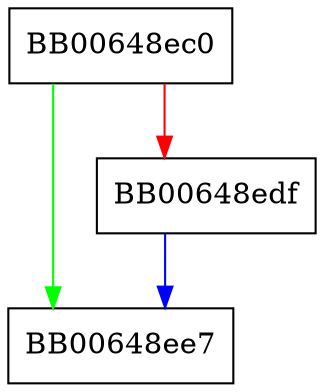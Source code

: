 digraph OPENSSL_sk_new_null {
  node [shape="box"];
  graph [splines=ortho];
  BB00648ec0 -> BB00648ee7 [color="green"];
  BB00648ec0 -> BB00648edf [color="red"];
  BB00648edf -> BB00648ee7 [color="blue"];
}